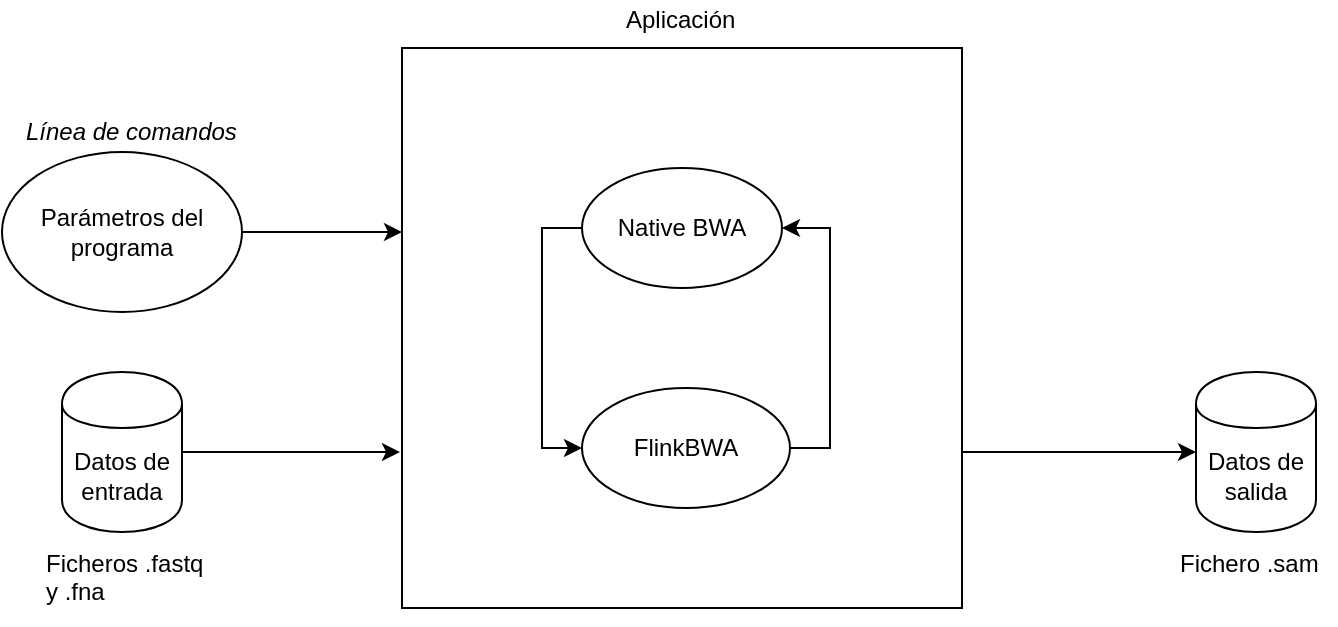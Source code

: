 <mxfile version="10.6.8" type="device"><diagram id="f1sqgVgygD0apBS2DmHv" name="Page-1"><mxGraphModel dx="840" dy="484" grid="1" gridSize="10" guides="1" tooltips="1" connect="1" arrows="1" fold="1" page="1" pageScale="1" pageWidth="826" pageHeight="1169" math="0" shadow="0"><root><mxCell id="0"/><mxCell id="1" parent="0"/><mxCell id="AAcNhMfO1XPu68Xi-VN4-8" style="edgeStyle=orthogonalEdgeStyle;rounded=0;orthogonalLoop=1;jettySize=auto;html=1;exitX=1;exitY=0.5;exitDx=0;exitDy=0;entryX=0;entryY=0.464;entryDx=0;entryDy=0;entryPerimeter=0;" edge="1" parent="1" source="AAcNhMfO1XPu68Xi-VN4-1"><mxGeometry relative="1" as="geometry"><mxPoint x="280" y="172" as="targetPoint"/></mxGeometry></mxCell><mxCell id="AAcNhMfO1XPu68Xi-VN4-1" value="Parámetros del programa" style="ellipse;whiteSpace=wrap;html=1;" vertex="1" parent="1"><mxGeometry x="80" y="132" width="120" height="80" as="geometry"/></mxCell><mxCell id="AAcNhMfO1XPu68Xi-VN4-21" value="Parámetros del programa" style="ellipse;whiteSpace=wrap;html=1;" vertex="1" parent="1"><mxGeometry x="280" y="170" width="120" height="80" as="geometry"/></mxCell><mxCell id="AAcNhMfO1XPu68Xi-VN4-2" value="&lt;i&gt;Línea de comandos&lt;/i&gt;" style="text;html=1;resizable=0;points=[];autosize=1;align=left;verticalAlign=top;spacingTop=-4;" vertex="1" parent="1"><mxGeometry x="90" y="112" width="120" height="20" as="geometry"/></mxCell><mxCell id="AAcNhMfO1XPu68Xi-VN4-24" style="edgeStyle=orthogonalEdgeStyle;rounded=0;orthogonalLoop=1;jettySize=auto;html=1;exitX=1;exitY=0.75;exitDx=0;exitDy=0;entryX=0;entryY=0.6;entryDx=0;entryDy=0;entryPerimeter=0;" edge="1" parent="1"><mxGeometry relative="1" as="geometry"><mxPoint x="557" y="282" as="sourcePoint"/><mxPoint x="677" y="282" as="targetPoint"/></mxGeometry></mxCell><mxCell id="AAcNhMfO1XPu68Xi-VN4-3" value="" style="whiteSpace=wrap;html=1;aspect=fixed;" vertex="1" parent="1"><mxGeometry x="280" y="80" width="280" height="280" as="geometry"/></mxCell><mxCell id="AAcNhMfO1XPu68Xi-VN4-4" value="Aplicación" style="text;html=1;resizable=0;points=[];autosize=1;align=left;verticalAlign=top;spacingTop=-4;" vertex="1" parent="1"><mxGeometry x="390" y="56" width="70" height="20" as="geometry"/></mxCell><mxCell id="AAcNhMfO1XPu68Xi-VN4-9" style="edgeStyle=orthogonalEdgeStyle;rounded=0;orthogonalLoop=1;jettySize=auto;html=1;exitX=0.5;exitY=1;exitDx=0;exitDy=0;" edge="1" parent="1" source="AAcNhMfO1XPu68Xi-VN4-3" target="AAcNhMfO1XPu68Xi-VN4-3"><mxGeometry relative="1" as="geometry"/></mxCell><mxCell id="AAcNhMfO1XPu68Xi-VN4-14" style="edgeStyle=orthogonalEdgeStyle;rounded=0;orthogonalLoop=1;jettySize=auto;html=1;exitX=0;exitY=0.5;exitDx=0;exitDy=0;entryX=0;entryY=0.5;entryDx=0;entryDy=0;" edge="1" parent="1" source="AAcNhMfO1XPu68Xi-VN4-10" target="AAcNhMfO1XPu68Xi-VN4-11"><mxGeometry relative="1" as="geometry"/></mxCell><mxCell id="AAcNhMfO1XPu68Xi-VN4-10" value="Native BWA" style="ellipse;whiteSpace=wrap;html=1;" vertex="1" parent="1"><mxGeometry x="370" y="140" width="100" height="60" as="geometry"/></mxCell><mxCell id="AAcNhMfO1XPu68Xi-VN4-15" style="edgeStyle=orthogonalEdgeStyle;rounded=0;orthogonalLoop=1;jettySize=auto;html=1;exitX=1;exitY=0.5;exitDx=0;exitDy=0;entryX=1;entryY=0.5;entryDx=0;entryDy=0;" edge="1" parent="1" source="AAcNhMfO1XPu68Xi-VN4-11" target="AAcNhMfO1XPu68Xi-VN4-10"><mxGeometry relative="1" as="geometry"/></mxCell><mxCell id="AAcNhMfO1XPu68Xi-VN4-11" value="FlinkBWA" style="ellipse;whiteSpace=wrap;html=1;" vertex="1" parent="1"><mxGeometry x="370" y="250" width="104" height="60" as="geometry"/></mxCell><mxCell id="AAcNhMfO1XPu68Xi-VN4-20" style="edgeStyle=orthogonalEdgeStyle;rounded=0;orthogonalLoop=1;jettySize=auto;html=1;exitX=1;exitY=0.5;exitDx=0;exitDy=0;entryX=-0.004;entryY=0.857;entryDx=0;entryDy=0;entryPerimeter=0;" edge="1" parent="1" source="AAcNhMfO1XPu68Xi-VN4-16"><mxGeometry relative="1" as="geometry"><mxPoint x="279" y="282" as="targetPoint"/></mxGeometry></mxCell><mxCell id="AAcNhMfO1XPu68Xi-VN4-16" value="Datos de entrada" style="shape=cylinder;whiteSpace=wrap;html=1;boundedLbl=1;backgroundOutline=1;" vertex="1" parent="1"><mxGeometry x="110" y="242" width="60" height="80" as="geometry"/></mxCell><mxCell id="AAcNhMfO1XPu68Xi-VN4-19" value="Ficheros .fastq &lt;br&gt;y .fna&lt;br&gt;" style="text;html=1;resizable=0;points=[];autosize=1;align=left;verticalAlign=top;spacingTop=-4;" vertex="1" parent="1"><mxGeometry x="100" y="328" width="100" height="30" as="geometry"/></mxCell><mxCell id="AAcNhMfO1XPu68Xi-VN4-22" value="Datos de salida" style="shape=cylinder;whiteSpace=wrap;html=1;boundedLbl=1;backgroundOutline=1;" vertex="1" parent="1"><mxGeometry x="677" y="242" width="60" height="80" as="geometry"/></mxCell><mxCell id="AAcNhMfO1XPu68Xi-VN4-23" value="Fichero .sam&lt;br&gt;" style="text;html=1;resizable=0;points=[];autosize=1;align=left;verticalAlign=top;spacingTop=-4;" vertex="1" parent="1"><mxGeometry x="667" y="328" width="80" height="20" as="geometry"/></mxCell></root></mxGraphModel></diagram></mxfile>